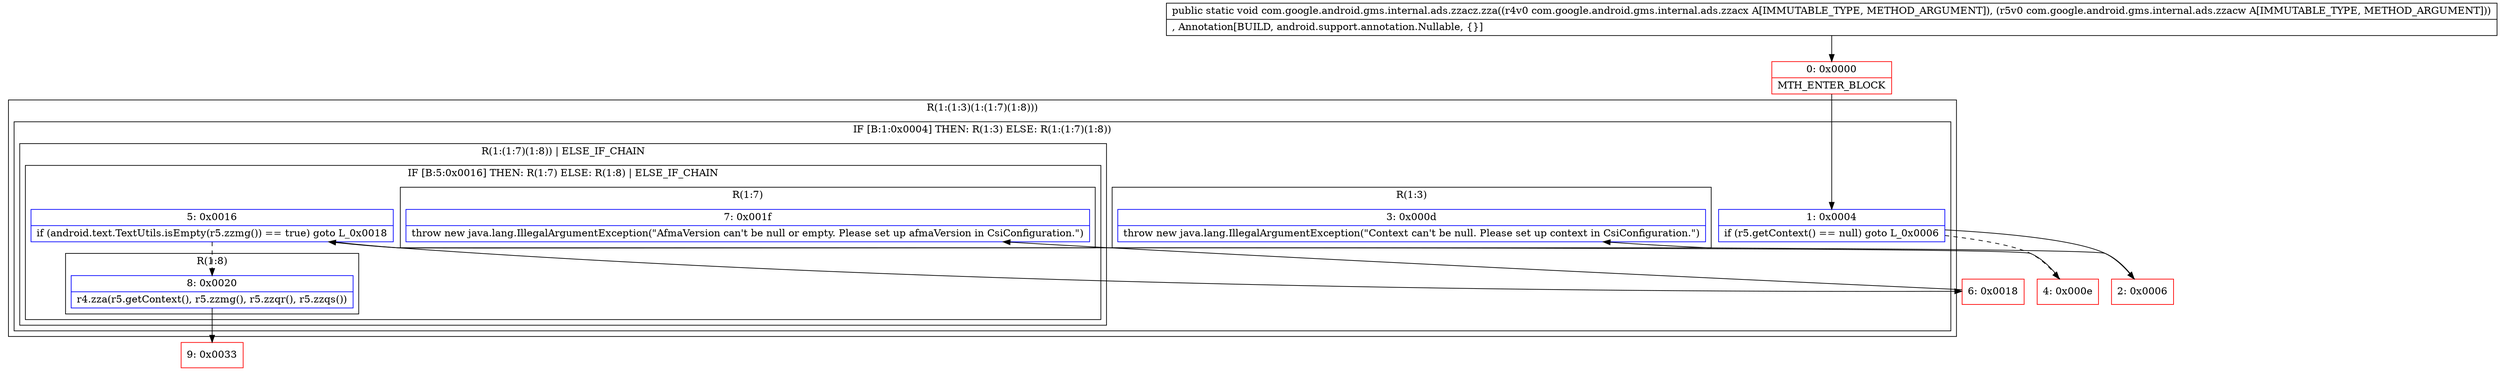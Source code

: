 digraph "CFG forcom.google.android.gms.internal.ads.zzacz.zza(Lcom\/google\/android\/gms\/internal\/ads\/zzacx;Lcom\/google\/android\/gms\/internal\/ads\/zzacw;)V" {
subgraph cluster_Region_693160811 {
label = "R(1:(1:3)(1:(1:7)(1:8)))";
node [shape=record,color=blue];
subgraph cluster_IfRegion_2138482408 {
label = "IF [B:1:0x0004] THEN: R(1:3) ELSE: R(1:(1:7)(1:8))";
node [shape=record,color=blue];
Node_1 [shape=record,label="{1\:\ 0x0004|if (r5.getContext() == null) goto L_0x0006\l}"];
subgraph cluster_Region_632960523 {
label = "R(1:3)";
node [shape=record,color=blue];
Node_3 [shape=record,label="{3\:\ 0x000d|throw new java.lang.IllegalArgumentException(\"Context can't be null. Please set up context in CsiConfiguration.\")\l}"];
}
subgraph cluster_Region_1516391269 {
label = "R(1:(1:7)(1:8)) | ELSE_IF_CHAIN\l";
node [shape=record,color=blue];
subgraph cluster_IfRegion_1975961809 {
label = "IF [B:5:0x0016] THEN: R(1:7) ELSE: R(1:8) | ELSE_IF_CHAIN\l";
node [shape=record,color=blue];
Node_5 [shape=record,label="{5\:\ 0x0016|if (android.text.TextUtils.isEmpty(r5.zzmg()) == true) goto L_0x0018\l}"];
subgraph cluster_Region_1062035815 {
label = "R(1:7)";
node [shape=record,color=blue];
Node_7 [shape=record,label="{7\:\ 0x001f|throw new java.lang.IllegalArgumentException(\"AfmaVersion can't be null or empty. Please set up afmaVersion in CsiConfiguration.\")\l}"];
}
subgraph cluster_Region_1261638379 {
label = "R(1:8)";
node [shape=record,color=blue];
Node_8 [shape=record,label="{8\:\ 0x0020|r4.zza(r5.getContext(), r5.zzmg(), r5.zzqr(), r5.zzqs())\l}"];
}
}
}
}
}
Node_0 [shape=record,color=red,label="{0\:\ 0x0000|MTH_ENTER_BLOCK\l}"];
Node_2 [shape=record,color=red,label="{2\:\ 0x0006}"];
Node_4 [shape=record,color=red,label="{4\:\ 0x000e}"];
Node_6 [shape=record,color=red,label="{6\:\ 0x0018}"];
Node_9 [shape=record,color=red,label="{9\:\ 0x0033}"];
MethodNode[shape=record,label="{public static void com.google.android.gms.internal.ads.zzacz.zza((r4v0 com.google.android.gms.internal.ads.zzacx A[IMMUTABLE_TYPE, METHOD_ARGUMENT]), (r5v0 com.google.android.gms.internal.ads.zzacw A[IMMUTABLE_TYPE, METHOD_ARGUMENT]))  | , Annotation[BUILD, android.support.annotation.Nullable, \{\}]\l}"];
MethodNode -> Node_0;
Node_1 -> Node_2;
Node_1 -> Node_4[style=dashed];
Node_5 -> Node_6;
Node_5 -> Node_8[style=dashed];
Node_8 -> Node_9;
Node_0 -> Node_1;
Node_2 -> Node_3;
Node_4 -> Node_5;
Node_6 -> Node_7;
}

